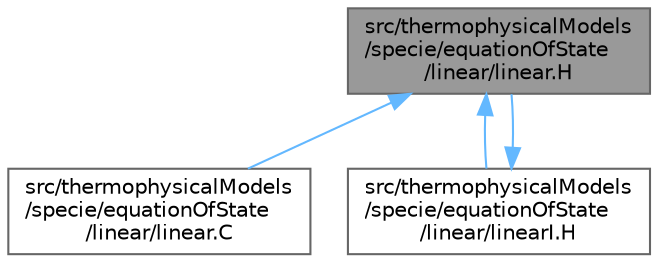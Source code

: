 digraph "src/thermophysicalModels/specie/equationOfState/linear/linear.H"
{
 // LATEX_PDF_SIZE
  bgcolor="transparent";
  edge [fontname=Helvetica,fontsize=10,labelfontname=Helvetica,labelfontsize=10];
  node [fontname=Helvetica,fontsize=10,shape=box,height=0.2,width=0.4];
  Node1 [id="Node000001",label="src/thermophysicalModels\l/specie/equationOfState\l/linear/linear.H",height=0.2,width=0.4,color="gray40", fillcolor="grey60", style="filled", fontcolor="black",tooltip=" "];
  Node1 -> Node2 [id="edge1_Node000001_Node000002",dir="back",color="steelblue1",style="solid",tooltip=" "];
  Node2 [id="Node000002",label="src/thermophysicalModels\l/specie/equationOfState\l/linear/linear.C",height=0.2,width=0.4,color="grey40", fillcolor="white", style="filled",URL="$thermophysicalModels_2specie_2equationOfState_2linear_2linear_8C.html",tooltip=" "];
  Node1 -> Node3 [id="edge2_Node000001_Node000003",dir="back",color="steelblue1",style="solid",tooltip=" "];
  Node3 [id="Node000003",label="src/thermophysicalModels\l/specie/equationOfState\l/linear/linearI.H",height=0.2,width=0.4,color="grey40", fillcolor="white", style="filled",URL="$linearI_8H.html",tooltip=" "];
  Node3 -> Node1 [id="edge3_Node000003_Node000001",dir="back",color="steelblue1",style="solid",tooltip=" "];
}
